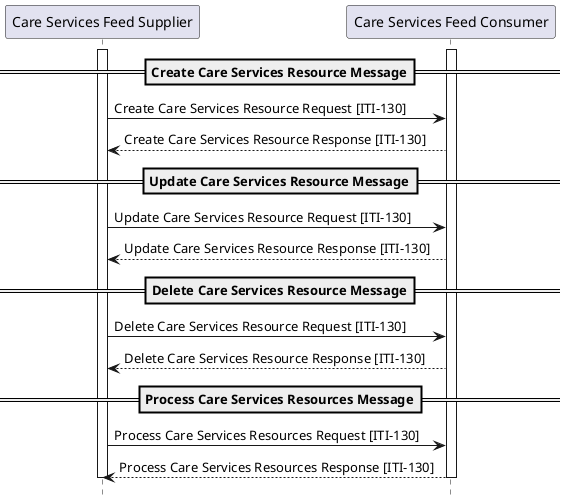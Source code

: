 @startuml
hide footbox
participant "Care Services Feed Supplier" as Client
participant "Care Services Feed Consumer" as Server
activate Client
activate Server
==Create Care Services Resource Message==
Client -> Server : Create Care Services Resource Request [ITI-130]
Server --> Client : Create Care Services Resource Response [ITI-130]
==Update Care Services Resource Message==
Client -> Server : Update Care Services Resource Request [ITI-130]
Server --> Client : Update Care Services Resource Response [ITI-130]
==Delete Care Services Resource Message==
Client -> Server : Delete Care Services Resource Request [ITI-130]
Server --> Client : Delete Care Services Resource Response [ITI-130]
==Process Care Services Resources Message==
Client -> Server : Process Care Services Resources Request [ITI-130]
Server --> Client : Process Care Services Resources Response [ITI-130]
deactivate Client
deactivate Server
@enduml